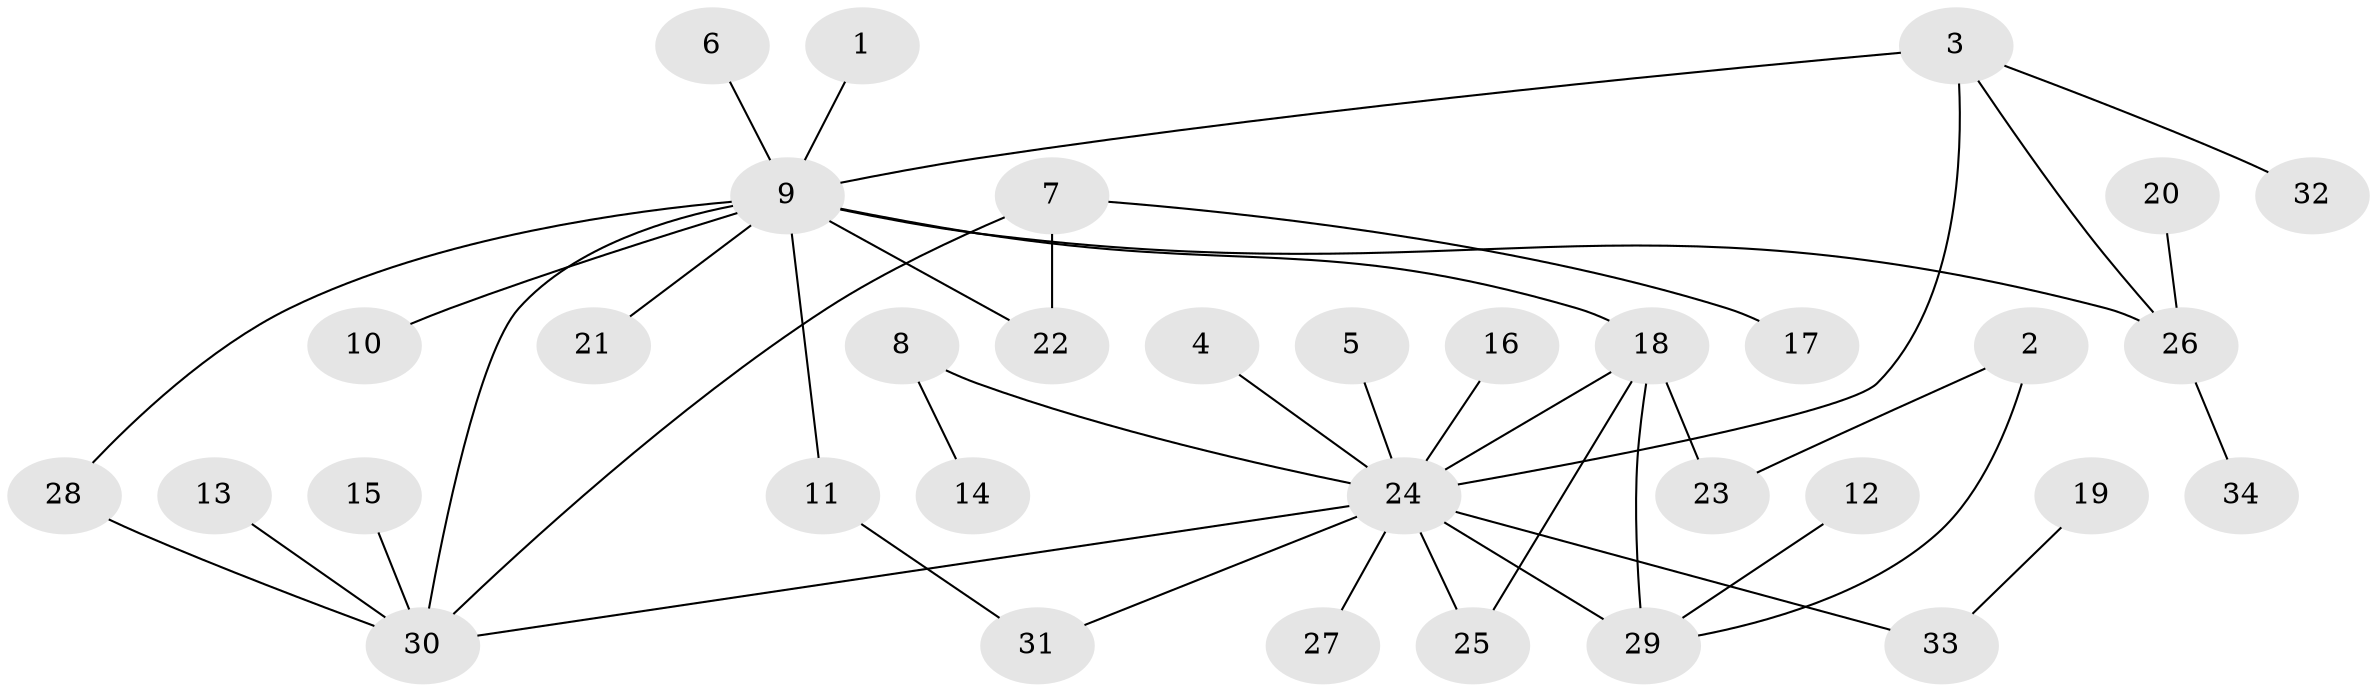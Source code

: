 // original degree distribution, {5: 0.03571428571428571, 18: 0.017857142857142856, 8: 0.017857142857142856, 12: 0.017857142857142856, 1: 0.48214285714285715, 3: 0.125, 2: 0.26785714285714285, 4: 0.017857142857142856, 6: 0.017857142857142856}
// Generated by graph-tools (version 1.1) at 2025/36/03/04/25 23:36:49]
// undirected, 34 vertices, 42 edges
graph export_dot {
  node [color=gray90,style=filled];
  1;
  2;
  3;
  4;
  5;
  6;
  7;
  8;
  9;
  10;
  11;
  12;
  13;
  14;
  15;
  16;
  17;
  18;
  19;
  20;
  21;
  22;
  23;
  24;
  25;
  26;
  27;
  28;
  29;
  30;
  31;
  32;
  33;
  34;
  1 -- 9 [weight=1.0];
  2 -- 23 [weight=1.0];
  2 -- 29 [weight=1.0];
  3 -- 9 [weight=1.0];
  3 -- 24 [weight=1.0];
  3 -- 26 [weight=1.0];
  3 -- 32 [weight=1.0];
  4 -- 24 [weight=1.0];
  5 -- 24 [weight=1.0];
  6 -- 9 [weight=1.0];
  7 -- 17 [weight=1.0];
  7 -- 22 [weight=1.0];
  7 -- 30 [weight=1.0];
  8 -- 14 [weight=1.0];
  8 -- 24 [weight=1.0];
  9 -- 10 [weight=1.0];
  9 -- 11 [weight=1.0];
  9 -- 18 [weight=1.0];
  9 -- 21 [weight=1.0];
  9 -- 22 [weight=1.0];
  9 -- 26 [weight=1.0];
  9 -- 28 [weight=1.0];
  9 -- 30 [weight=1.0];
  11 -- 31 [weight=1.0];
  12 -- 29 [weight=1.0];
  13 -- 30 [weight=1.0];
  15 -- 30 [weight=1.0];
  16 -- 24 [weight=1.0];
  18 -- 23 [weight=1.0];
  18 -- 24 [weight=1.0];
  18 -- 25 [weight=1.0];
  18 -- 29 [weight=1.0];
  19 -- 33 [weight=1.0];
  20 -- 26 [weight=1.0];
  24 -- 25 [weight=2.0];
  24 -- 27 [weight=1.0];
  24 -- 29 [weight=1.0];
  24 -- 30 [weight=1.0];
  24 -- 31 [weight=1.0];
  24 -- 33 [weight=1.0];
  26 -- 34 [weight=1.0];
  28 -- 30 [weight=1.0];
}
